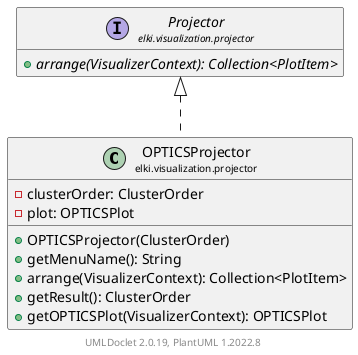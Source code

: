 @startuml
    remove .*\.(Instance|Par|Parameterizer|Factory)$
    set namespaceSeparator none
    hide empty fields
    hide empty methods

    class "<size:14>OPTICSProjector\n<size:10>elki.visualization.projector" as elki.visualization.projector.OPTICSProjector [[OPTICSProjector.html]] {
        -clusterOrder: ClusterOrder
        -plot: OPTICSPlot
        +OPTICSProjector(ClusterOrder)
        +getMenuName(): String
        +arrange(VisualizerContext): Collection<PlotItem>
        +getResult(): ClusterOrder
        +getOPTICSPlot(VisualizerContext): OPTICSPlot
    }

    interface "<size:14>Projector\n<size:10>elki.visualization.projector" as elki.visualization.projector.Projector [[Projector.html]] {
        {abstract} +arrange(VisualizerContext): Collection<PlotItem>
    }

    elki.visualization.projector.Projector <|.. elki.visualization.projector.OPTICSProjector

    center footer UMLDoclet 2.0.19, PlantUML 1.2022.8
@enduml
